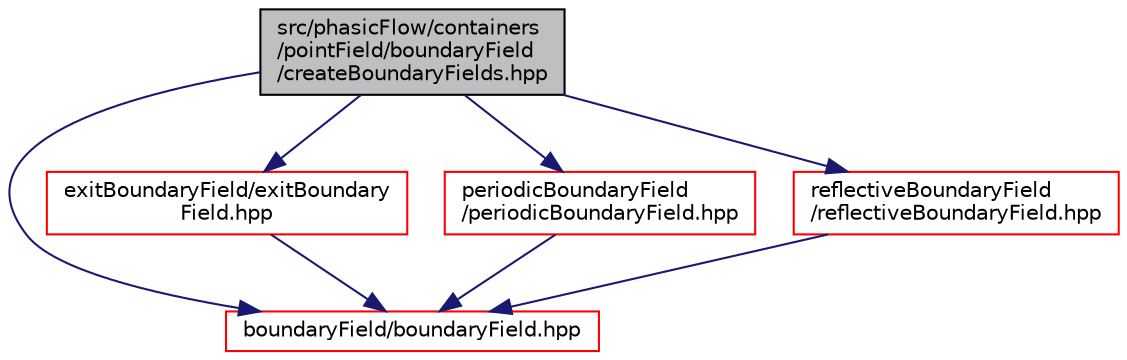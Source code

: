 digraph "src/phasicFlow/containers/pointField/boundaryField/createBoundaryFields.hpp"
{
 // LATEX_PDF_SIZE
  edge [fontname="Helvetica",fontsize="10",labelfontname="Helvetica",labelfontsize="10"];
  node [fontname="Helvetica",fontsize="10",shape=record];
  Node1 [label="src/phasicFlow/containers\l/pointField/boundaryField\l/createBoundaryFields.hpp",height=0.2,width=0.4,color="black", fillcolor="grey75", style="filled", fontcolor="black",tooltip=" "];
  Node1 -> Node2 [color="midnightblue",fontsize="10",style="solid",fontname="Helvetica"];
  Node2 [label="boundaryField/boundaryField.hpp",height=0.2,width=0.4,color="red", fillcolor="white", style="filled",URL="$boundaryField_8hpp.html",tooltip=" "];
  Node1 -> Node127 [color="midnightblue",fontsize="10",style="solid",fontname="Helvetica"];
  Node127 [label="exitBoundaryField/exitBoundary\lField.hpp",height=0.2,width=0.4,color="red", fillcolor="white", style="filled",URL="$exitBoundaryField_8hpp.html",tooltip=" "];
  Node127 -> Node2 [color="midnightblue",fontsize="10",style="solid",fontname="Helvetica"];
  Node1 -> Node129 [color="midnightblue",fontsize="10",style="solid",fontname="Helvetica"];
  Node129 [label="periodicBoundaryField\l/periodicBoundaryField.hpp",height=0.2,width=0.4,color="red", fillcolor="white", style="filled",URL="$periodicBoundaryField_8hpp.html",tooltip=" "];
  Node129 -> Node2 [color="midnightblue",fontsize="10",style="solid",fontname="Helvetica"];
  Node1 -> Node131 [color="midnightblue",fontsize="10",style="solid",fontname="Helvetica"];
  Node131 [label="reflectiveBoundaryField\l/reflectiveBoundaryField.hpp",height=0.2,width=0.4,color="red", fillcolor="white", style="filled",URL="$reflectiveBoundaryField_8hpp.html",tooltip=" "];
  Node131 -> Node2 [color="midnightblue",fontsize="10",style="solid",fontname="Helvetica"];
}
